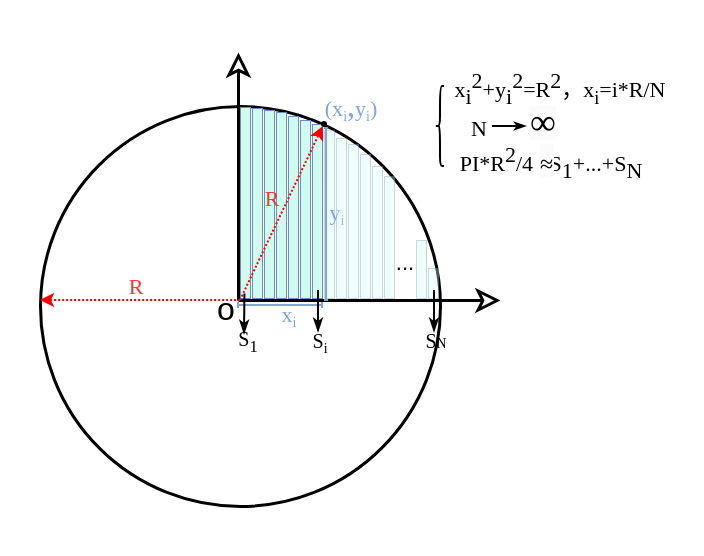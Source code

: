 <mxfile version="22.1.11" type="device">
  <diagram name="Page-1" id="SSDiFUy0dXaUOH_6wfW2">
    <mxGraphModel dx="1060" dy="686" grid="1" gridSize="10" guides="1" tooltips="1" connect="1" arrows="1" fold="1" page="1" pageScale="1" pageWidth="827" pageHeight="1169" math="0" shadow="0">
      <root>
        <mxCell id="0" />
        <mxCell id="1" parent="0" />
        <mxCell id="-zv8Avf8NbXXJbsV2P7y-1" value="" style="rounded=0;whiteSpace=wrap;html=1;strokeColor=none;fillColor=none;" vertex="1" parent="1">
          <mxGeometry x="120" y="90" width="351" height="277" as="geometry" />
        </mxCell>
        <mxCell id="7rdPPtHDm0Rqt1_CYC4n-75" value="&lt;span style=&quot;color: rgb(0, 0, 0); font-style: normal; font-variant-ligatures: normal; font-variant-caps: normal; font-weight: 400; letter-spacing: normal; orphans: 2; text-align: center; text-indent: 0px; text-transform: none; widows: 2; word-spacing: 0px; -webkit-text-stroke-width: 0px; background-color: rgb(251, 251, 251); text-decoration-thickness: initial; text-decoration-style: initial; text-decoration-color: initial; float: none; display: inline !important;&quot;&gt;&lt;font style=&quot;font-size: 18px;&quot;&gt;∞&lt;/font&gt;&lt;/span&gt;" style="text;whiteSpace=wrap;html=1;fontSize=16;fontFamily=Comic Sans MS;" parent="1" vertex="1">
          <mxGeometry x="383" y="134" width="20" height="2" as="geometry" />
        </mxCell>
        <mxCell id="7rdPPtHDm0Rqt1_CYC4n-3" value="" style="ellipse;whiteSpace=wrap;html=1;aspect=fixed;fontSize=16;fillStyle=auto;fillColor=#FFFFFF;strokeWidth=1.5;" parent="1" vertex="1">
          <mxGeometry x="140" y="143" width="200" height="200" as="geometry" />
        </mxCell>
        <mxCell id="7rdPPtHDm0Rqt1_CYC4n-41" value="" style="rounded=0;whiteSpace=wrap;html=1;fontSize=16;fillColor=#d0fbf0;strokeColor=#6c8ebf;strokeWidth=0.5;spacingLeft=0;opacity=35;" parent="1" vertex="1">
          <mxGeometry x="282" y="155" width="5" height="84" as="geometry" />
        </mxCell>
        <mxCell id="7rdPPtHDm0Rqt1_CYC4n-1" value="" style="endArrow=classic;html=1;rounded=0;fontSize=12;startSize=8;endSize=8;curved=1;strokeWidth=1.5;endFill=0;" parent="1" edge="1">
          <mxGeometry width="50" height="50" relative="1" as="geometry">
            <mxPoint x="239" y="240" as="sourcePoint" />
            <mxPoint x="370" y="240" as="targetPoint" />
          </mxGeometry>
        </mxCell>
        <mxCell id="7rdPPtHDm0Rqt1_CYC4n-2" value="" style="endArrow=classic;html=1;rounded=0;fontSize=12;startSize=8;endSize=8;curved=1;strokeWidth=1.5;endFill=0;" parent="1" edge="1">
          <mxGeometry width="50" height="50" relative="1" as="geometry">
            <mxPoint x="239" y="240" as="sourcePoint" />
            <mxPoint x="239" y="116" as="targetPoint" />
          </mxGeometry>
        </mxCell>
        <mxCell id="7rdPPtHDm0Rqt1_CYC4n-8" value="" style="rounded=0;whiteSpace=wrap;html=1;fontSize=16;fillColor=#d0fbee;strokeColor=#6c8ebf;strokeWidth=0.5;spacingLeft=0;fillStyle=auto;" parent="1" vertex="1">
          <mxGeometry x="240" y="143.5" width="5" height="95.5" as="geometry" />
        </mxCell>
        <mxCell id="7rdPPtHDm0Rqt1_CYC4n-11" value="o" style="text;strokeColor=none;fillColor=none;html=1;align=center;verticalAlign=middle;whiteSpace=wrap;rounded=0;fontSize=16;" parent="1" vertex="1">
          <mxGeometry x="223" y="234" width="20" height="20" as="geometry" />
        </mxCell>
        <mxCell id="7rdPPtHDm0Rqt1_CYC4n-12" value="" style="rounded=0;whiteSpace=wrap;html=1;fontSize=16;fillColor=#d0fbf0;strokeColor=#6c8ebf;strokeWidth=0.5;spacingLeft=0;" parent="1" vertex="1">
          <mxGeometry x="246" y="144" width="5" height="95" as="geometry" />
        </mxCell>
        <mxCell id="7rdPPtHDm0Rqt1_CYC4n-13" value="" style="rounded=0;whiteSpace=wrap;html=1;fontSize=16;fillColor=#d0fbf0;strokeColor=#6c8ebf;strokeWidth=0.5;spacingLeft=0;" parent="1" vertex="1">
          <mxGeometry x="252" y="145" width="5" height="94" as="geometry" />
        </mxCell>
        <mxCell id="7rdPPtHDm0Rqt1_CYC4n-14" value="&lt;font color=&quot;#ff3333&quot; style=&quot;font-size: 11px;&quot;&gt;R&lt;/font&gt;" style="text;strokeColor=none;fillColor=none;html=1;align=center;verticalAlign=middle;whiteSpace=wrap;rounded=0;fontSize=16;fontFamily=Comic Sans MS;" parent="1" vertex="1">
          <mxGeometry x="178" y="221" width="20" height="19" as="geometry" />
        </mxCell>
        <mxCell id="7rdPPtHDm0Rqt1_CYC4n-16" value="" style="rounded=0;whiteSpace=wrap;html=1;fontSize=16;fillColor=#d0fbf0;strokeColor=#6c8ebf;strokeWidth=0.5;spacingLeft=0;" parent="1" vertex="1">
          <mxGeometry x="258" y="146" width="5" height="93" as="geometry" />
        </mxCell>
        <mxCell id="7rdPPtHDm0Rqt1_CYC4n-17" value="" style="rounded=0;whiteSpace=wrap;html=1;fontSize=16;fillColor=#d0fbf0;strokeColor=#6c8ebf;strokeWidth=0.5;spacingLeft=0;" parent="1" vertex="1">
          <mxGeometry x="264" y="148" width="5" height="91" as="geometry" />
        </mxCell>
        <mxCell id="7rdPPtHDm0Rqt1_CYC4n-18" value="" style="rounded=0;whiteSpace=wrap;html=1;fontSize=16;fillColor=#d0fbf0;strokeColor=#6c8ebf;strokeWidth=0.5;spacingLeft=0;" parent="1" vertex="1">
          <mxGeometry x="270" y="150" width="5" height="89" as="geometry" />
        </mxCell>
        <mxCell id="7rdPPtHDm0Rqt1_CYC4n-21" value="" style="rounded=0;whiteSpace=wrap;html=1;fontSize=16;fillColor=#d0fbf0;strokeColor=#6c8ebf;strokeWidth=0.5;spacingLeft=0;" parent="1" vertex="1">
          <mxGeometry x="276" y="152" width="5" height="87" as="geometry" />
        </mxCell>
        <mxCell id="7rdPPtHDm0Rqt1_CYC4n-22" value="&lt;font style=&quot;font-size: 11px;&quot;&gt;(x&lt;/font&gt;&lt;font style=&quot;font-size: 8.333px;&quot;&gt;&lt;sub&gt;i&lt;/sub&gt;&lt;/font&gt;&lt;font style=&quot;&quot;&gt;,&lt;span style=&quot;font-size: 11px;&quot;&gt;y&lt;/span&gt;&lt;span style=&quot;font-size: 8.333px;&quot;&gt;&lt;sub&gt;i&lt;/sub&gt;&lt;/span&gt;&lt;span style=&quot;font-size: 11px;&quot;&gt;)&lt;/span&gt;&lt;/font&gt;" style="text;strokeColor=none;fillColor=none;html=1;align=center;verticalAlign=middle;whiteSpace=wrap;rounded=0;fontSize=16;fontColor=#7EA6E0;fontFamily=Comic Sans MS;" parent="1" vertex="1">
          <mxGeometry x="276" y="136" width="39" height="12" as="geometry" />
        </mxCell>
        <mxCell id="7rdPPtHDm0Rqt1_CYC4n-23" value="" style="shape=crossbar;whiteSpace=wrap;html=1;rounded=1;fontSize=16;fillColor=#007FFF;strokeColor=#7EA6E0;" parent="1" vertex="1">
          <mxGeometry x="239" y="241" width="42" height="3" as="geometry" />
        </mxCell>
        <mxCell id="7rdPPtHDm0Rqt1_CYC4n-24" value="" style="shape=crossbar;whiteSpace=wrap;html=1;rounded=1;fontSize=16;rotation=-90;strokeColor=#7EA6E0;" parent="1" vertex="1">
          <mxGeometry x="240" y="196" width="86" height="2" as="geometry" />
        </mxCell>
        <mxCell id="7rdPPtHDm0Rqt1_CYC4n-28" value="" style="endArrow=classicThin;html=1;rounded=0;fontSize=12;startSize=8;endSize=4;curved=1;strokeColor=default;strokeWidth=1;endFill=1;exitX=0.443;exitY=0.977;exitDx=0;exitDy=0;exitPerimeter=0;" parent="1" source="7rdPPtHDm0Rqt1_CYC4n-8" edge="1">
          <mxGeometry width="50" height="50" relative="1" as="geometry">
            <mxPoint x="240" y="240" as="sourcePoint" />
            <mxPoint x="242" y="257" as="targetPoint" />
          </mxGeometry>
        </mxCell>
        <mxCell id="7rdPPtHDm0Rqt1_CYC4n-29" value="&lt;font size=&quot;1&quot;&gt;S&lt;sub&gt;1&lt;/sub&gt;&lt;/font&gt;" style="text;html=1;strokeColor=none;fillColor=none;align=center;verticalAlign=middle;whiteSpace=wrap;rounded=0;fontSize=16;fontFamily=Comic Sans MS;" parent="1" vertex="1">
          <mxGeometry x="230.75" y="253" width="25.5" height="10" as="geometry" />
        </mxCell>
        <mxCell id="7rdPPtHDm0Rqt1_CYC4n-30" value="" style="ellipse;whiteSpace=wrap;html=1;aspect=fixed;fontSize=16;fillColor=#000000;" parent="1" vertex="1">
          <mxGeometry x="281" y="151" width="2" height="2" as="geometry" />
        </mxCell>
        <mxCell id="7rdPPtHDm0Rqt1_CYC4n-31" value="&lt;font style=&quot;&quot;&gt;&lt;span style=&quot;font-size: 11px;&quot;&gt;y&lt;/span&gt;&lt;span style=&quot;font-size: 8.333px;&quot;&gt;&lt;sub&gt;i&lt;/sub&gt;&lt;/span&gt;&lt;/font&gt;" style="text;strokeColor=none;fillColor=none;html=1;align=center;verticalAlign=middle;whiteSpace=wrap;rounded=0;fontSize=16;fontColor=#7EA6E0;fontFamily=Comic Sans MS;" parent="1" vertex="1">
          <mxGeometry x="278.5" y="186" width="19" height="15" as="geometry" />
        </mxCell>
        <mxCell id="7rdPPtHDm0Rqt1_CYC4n-32" value="&lt;font style=&quot;&quot;&gt;&lt;span style=&quot;font-size: 11px;&quot;&gt;x&lt;/span&gt;&lt;span style=&quot;font-size: 8.333px;&quot;&gt;&lt;sub&gt;i&lt;/sub&gt;&lt;/span&gt;&lt;/font&gt;" style="text;strokeColor=none;fillColor=none;html=1;align=center;verticalAlign=middle;whiteSpace=wrap;rounded=0;fontSize=16;fontColor=#7EA6E0;fontFamily=Comic Sans MS;" parent="1" vertex="1">
          <mxGeometry x="255" y="237" width="19" height="15" as="geometry" />
        </mxCell>
        <mxCell id="7rdPPtHDm0Rqt1_CYC4n-34" style="edgeStyle=none;curved=1;rounded=0;orthogonalLoop=1;jettySize=auto;html=1;entryX=0.707;entryY=0.05;entryDx=0;entryDy=0;fontSize=12;startSize=8;endSize=4;dashed=1;dashPattern=1 1;strokeColor=#FF0000;entryPerimeter=0;" parent="1" target="7rdPPtHDm0Rqt1_CYC4n-3" edge="1">
          <mxGeometry relative="1" as="geometry">
            <mxPoint x="240" y="240" as="sourcePoint" />
            <mxPoint x="179" y="182" as="targetPoint" />
          </mxGeometry>
        </mxCell>
        <mxCell id="7rdPPtHDm0Rqt1_CYC4n-42" value="" style="rounded=0;whiteSpace=wrap;html=1;fontSize=16;fillColor=#d0fbf0;strokeColor=#6c8ebf;strokeWidth=0.5;spacingLeft=0;opacity=35;" parent="1" vertex="1">
          <mxGeometry x="288" y="159" width="5" height="80" as="geometry" />
        </mxCell>
        <mxCell id="7rdPPtHDm0Rqt1_CYC4n-43" value="" style="rounded=0;whiteSpace=wrap;html=1;fontSize=16;fillColor=#d0fbf0;strokeColor=#6c8ebf;strokeWidth=0.5;spacingLeft=0;opacity=35;" parent="1" vertex="1">
          <mxGeometry x="294" y="162" width="5" height="77" as="geometry" />
        </mxCell>
        <mxCell id="7rdPPtHDm0Rqt1_CYC4n-44" value="" style="rounded=0;whiteSpace=wrap;html=1;fontSize=16;fillColor=#d0fbf0;strokeColor=#6c8ebf;strokeWidth=0.5;spacingLeft=0;opacity=35;" parent="1" vertex="1">
          <mxGeometry x="300" y="167" width="5" height="72" as="geometry" />
        </mxCell>
        <mxCell id="7rdPPtHDm0Rqt1_CYC4n-45" value="" style="rounded=0;whiteSpace=wrap;html=1;fontSize=16;fillColor=#d0fbf0;strokeColor=#6c8ebf;strokeWidth=0.5;spacingLeft=0;opacity=35;" parent="1" vertex="1">
          <mxGeometry x="306" y="173" width="5" height="66" as="geometry" />
        </mxCell>
        <mxCell id="7rdPPtHDm0Rqt1_CYC4n-46" value="" style="rounded=0;whiteSpace=wrap;html=1;fontSize=16;fillColor=#d0fbf0;strokeColor=#6c8ebf;strokeWidth=0.5;spacingLeft=0;opacity=35;" parent="1" vertex="1">
          <mxGeometry x="312" y="178" width="5" height="61" as="geometry" />
        </mxCell>
        <mxCell id="7rdPPtHDm0Rqt1_CYC4n-49" value="&lt;span style=&quot;font-size: 11px;&quot;&gt;...&lt;/span&gt;" style="text;strokeColor=none;fillColor=none;html=1;align=center;verticalAlign=middle;whiteSpace=wrap;rounded=0;fontSize=16;" parent="1" vertex="1">
          <mxGeometry x="313" y="211" width="19" height="15" as="geometry" />
        </mxCell>
        <mxCell id="7rdPPtHDm0Rqt1_CYC4n-33" style="edgeStyle=none;curved=1;rounded=0;orthogonalLoop=1;jettySize=auto;html=1;fontSize=12;startSize=8;endSize=4;dashed=1;dashPattern=1 1;strokeColor=#FF0000;" parent="1" edge="1">
          <mxGeometry relative="1" as="geometry">
            <mxPoint x="240" y="240" as="sourcePoint" />
            <mxPoint x="140" y="240" as="targetPoint" />
          </mxGeometry>
        </mxCell>
        <mxCell id="7rdPPtHDm0Rqt1_CYC4n-54" value="x&lt;sub style=&quot;font-size: 11px;&quot;&gt;i&lt;/sub&gt;&lt;sup style=&quot;font-size: 11px;&quot;&gt;2&lt;/sup&gt;+y&lt;sub style=&quot;font-size: 11px;&quot;&gt;i&lt;/sub&gt;&lt;sup style=&quot;font-size: 11px;&quot;&gt;2&lt;/sup&gt;=R&lt;sup style=&quot;font-size: 11px;&quot;&gt;2&lt;/sup&gt;，x&lt;sub style=&quot;border-color: var(--border-color);&quot;&gt;i&lt;/sub&gt;=i*R/N&lt;span style=&quot;font-size: 11px;&quot;&gt;&lt;br&gt;&lt;/span&gt;" style="text;html=1;strokeColor=none;fillColor=none;align=center;verticalAlign=middle;whiteSpace=wrap;rounded=0;fontSize=11;fontFamily=Comic Sans MS;" parent="1" vertex="1">
          <mxGeometry x="339" y="123" width="122" height="22" as="geometry" />
        </mxCell>
        <mxCell id="7rdPPtHDm0Rqt1_CYC4n-55" value="&lt;div style=&quot;text-align: left;&quot;&gt;&lt;span style=&quot;background-color: initial;&quot;&gt;PI*R&lt;/span&gt;&lt;sup style=&quot;background-color: initial; border-color: var(--border-color); font-size: 11px;&quot;&gt;2&lt;/sup&gt;&lt;span style=&quot;background-color: initial;&quot;&gt;/4&amp;nbsp; &amp;nbsp;S&lt;/span&gt;&lt;sub style=&quot;background-color: initial; border-color: var(--border-color); font-size: 11px;&quot;&gt;1&lt;/sub&gt;&lt;span style=&quot;background-color: initial;&quot;&gt;+...+S&lt;/span&gt;&lt;sub style=&quot;background-color: initial; border-color: var(--border-color); font-size: 11px;&quot;&gt;N&lt;/sub&gt;&lt;/div&gt;" style="text;html=1;strokeColor=none;fillColor=none;align=center;verticalAlign=middle;whiteSpace=wrap;rounded=0;fontSize=11;fontFamily=Comic Sans MS;" parent="1" vertex="1">
          <mxGeometry x="330.75" y="158" width="128.5" height="25" as="geometry" />
        </mxCell>
        <mxCell id="7rdPPtHDm0Rqt1_CYC4n-60" value="" style="endArrow=classicThin;html=1;rounded=0;fontSize=12;startSize=8;endSize=4;curved=1;strokeColor=default;strokeWidth=1;endFill=1;exitX=0.443;exitY=0.977;exitDx=0;exitDy=0;exitPerimeter=0;" parent="1" edge="1">
          <mxGeometry width="50" height="50" relative="1" as="geometry">
            <mxPoint x="279" y="235" as="sourcePoint" />
            <mxPoint x="279" y="256" as="targetPoint" />
          </mxGeometry>
        </mxCell>
        <mxCell id="7rdPPtHDm0Rqt1_CYC4n-61" value="&lt;font size=&quot;1&quot;&gt;S&lt;/font&gt;&lt;span style=&quot;font-size: 8.333px;&quot;&gt;&lt;sub&gt;i&lt;/sub&gt;&lt;/span&gt;" style="text;html=1;strokeColor=none;fillColor=none;align=center;verticalAlign=middle;whiteSpace=wrap;rounded=0;fontSize=16;fontFamily=Comic Sans MS;" parent="1" vertex="1">
          <mxGeometry x="266.5" y="251" width="25.5" height="13" as="geometry" />
        </mxCell>
        <mxCell id="7rdPPtHDm0Rqt1_CYC4n-63" value="" style="rounded=0;whiteSpace=wrap;html=1;fontSize=16;fillColor=#d0fbf0;strokeColor=#6c8ebf;strokeWidth=0.5;spacingLeft=0;opacity=35;" parent="1" vertex="1">
          <mxGeometry x="334" y="224" width="5" height="15" as="geometry" />
        </mxCell>
        <mxCell id="7rdPPtHDm0Rqt1_CYC4n-67" value="" style="endArrow=classicThin;html=1;rounded=0;fontSize=12;startSize=8;endSize=4;curved=1;strokeColor=default;strokeWidth=1;endFill=1;exitX=0.443;exitY=0.977;exitDx=0;exitDy=0;exitPerimeter=0;" parent="1" edge="1">
          <mxGeometry width="50" height="50" relative="1" as="geometry">
            <mxPoint x="337" y="235" as="sourcePoint" />
            <mxPoint x="337" y="256" as="targetPoint" />
          </mxGeometry>
        </mxCell>
        <mxCell id="7rdPPtHDm0Rqt1_CYC4n-68" value="&lt;font size=&quot;1&quot;&gt;S&lt;/font&gt;&lt;span style=&quot;font-size: 6.944px;&quot;&gt;N&lt;/span&gt;" style="text;html=1;strokeColor=none;fillColor=none;align=center;verticalAlign=middle;whiteSpace=wrap;rounded=0;fontSize=16;fontFamily=Comic Sans MS;" parent="1" vertex="1">
          <mxGeometry x="324.5" y="251" width="25.5" height="13" as="geometry" />
        </mxCell>
        <mxCell id="7rdPPtHDm0Rqt1_CYC4n-69" value="" style="shape=curlyBracket;whiteSpace=wrap;html=1;rounded=1;labelPosition=left;verticalLabelPosition=middle;align=right;verticalAlign=middle;fontSize=16;fontFamily=Comic Sans MS;" parent="1" vertex="1">
          <mxGeometry x="338" y="133" width="4" height="40" as="geometry" />
        </mxCell>
        <mxCell id="7rdPPtHDm0Rqt1_CYC4n-70" value="" style="rounded=0;whiteSpace=wrap;html=1;fontSize=16;fillColor=#d0fbf0;strokeColor=#6c8ebf;strokeWidth=0.5;spacingLeft=0;opacity=35;" parent="1" vertex="1">
          <mxGeometry x="328" y="210" width="5" height="29" as="geometry" />
        </mxCell>
        <mxCell id="7rdPPtHDm0Rqt1_CYC4n-72" value="N" style="text;html=1;strokeColor=none;fillColor=none;align=center;verticalAlign=middle;whiteSpace=wrap;rounded=0;fontSize=11;fontFamily=Comic Sans MS;" parent="1" vertex="1">
          <mxGeometry x="343" y="147" width="33" height="14" as="geometry" />
        </mxCell>
        <mxCell id="7rdPPtHDm0Rqt1_CYC4n-74" value="" style="endArrow=classicThin;html=1;rounded=0;fontSize=12;startSize=8;endSize=3;curved=1;endFill=1;fontFamily=Comic Sans MS;" parent="1" edge="1">
          <mxGeometry width="50" height="50" relative="1" as="geometry">
            <mxPoint x="366" y="153" as="sourcePoint" />
            <mxPoint x="383" y="153" as="targetPoint" />
          </mxGeometry>
        </mxCell>
        <mxCell id="7rdPPtHDm0Rqt1_CYC4n-78" value="&lt;font color=&quot;#ff3333&quot; style=&quot;font-size: 11px;&quot;&gt;R&lt;/font&gt;" style="text;strokeColor=none;fillColor=none;html=1;align=center;verticalAlign=middle;whiteSpace=wrap;rounded=0;fontSize=16;fontFamily=Comic Sans MS;" parent="1" vertex="1">
          <mxGeometry x="246" y="177" width="20" height="19" as="geometry" />
        </mxCell>
        <mxCell id="tKD3uDAYzgFoYKiTX-vM-1" value="&lt;span style=&quot;color: rgb(0, 0, 0); font-family: &amp;quot;Comic Sans MS&amp;quot;; font-style: normal; font-variant-ligatures: normal; font-variant-caps: normal; font-weight: 400; letter-spacing: normal; orphans: 2; text-align: center; text-indent: 0px; text-transform: none; widows: 2; word-spacing: 0px; -webkit-text-stroke-width: 0px; background-color: rgb(251, 251, 251); text-decoration-thickness: initial; text-decoration-style: initial; text-decoration-color: initial; float: none; display: inline !important;&quot;&gt;&lt;font style=&quot;font-size: 12px;&quot;&gt;≈&lt;/font&gt;&lt;/span&gt;" style="text;whiteSpace=wrap;html=1;fontSize=16;" parent="1" vertex="1">
          <mxGeometry x="388" y="154" width="40" height="40" as="geometry" />
        </mxCell>
      </root>
    </mxGraphModel>
  </diagram>
</mxfile>
